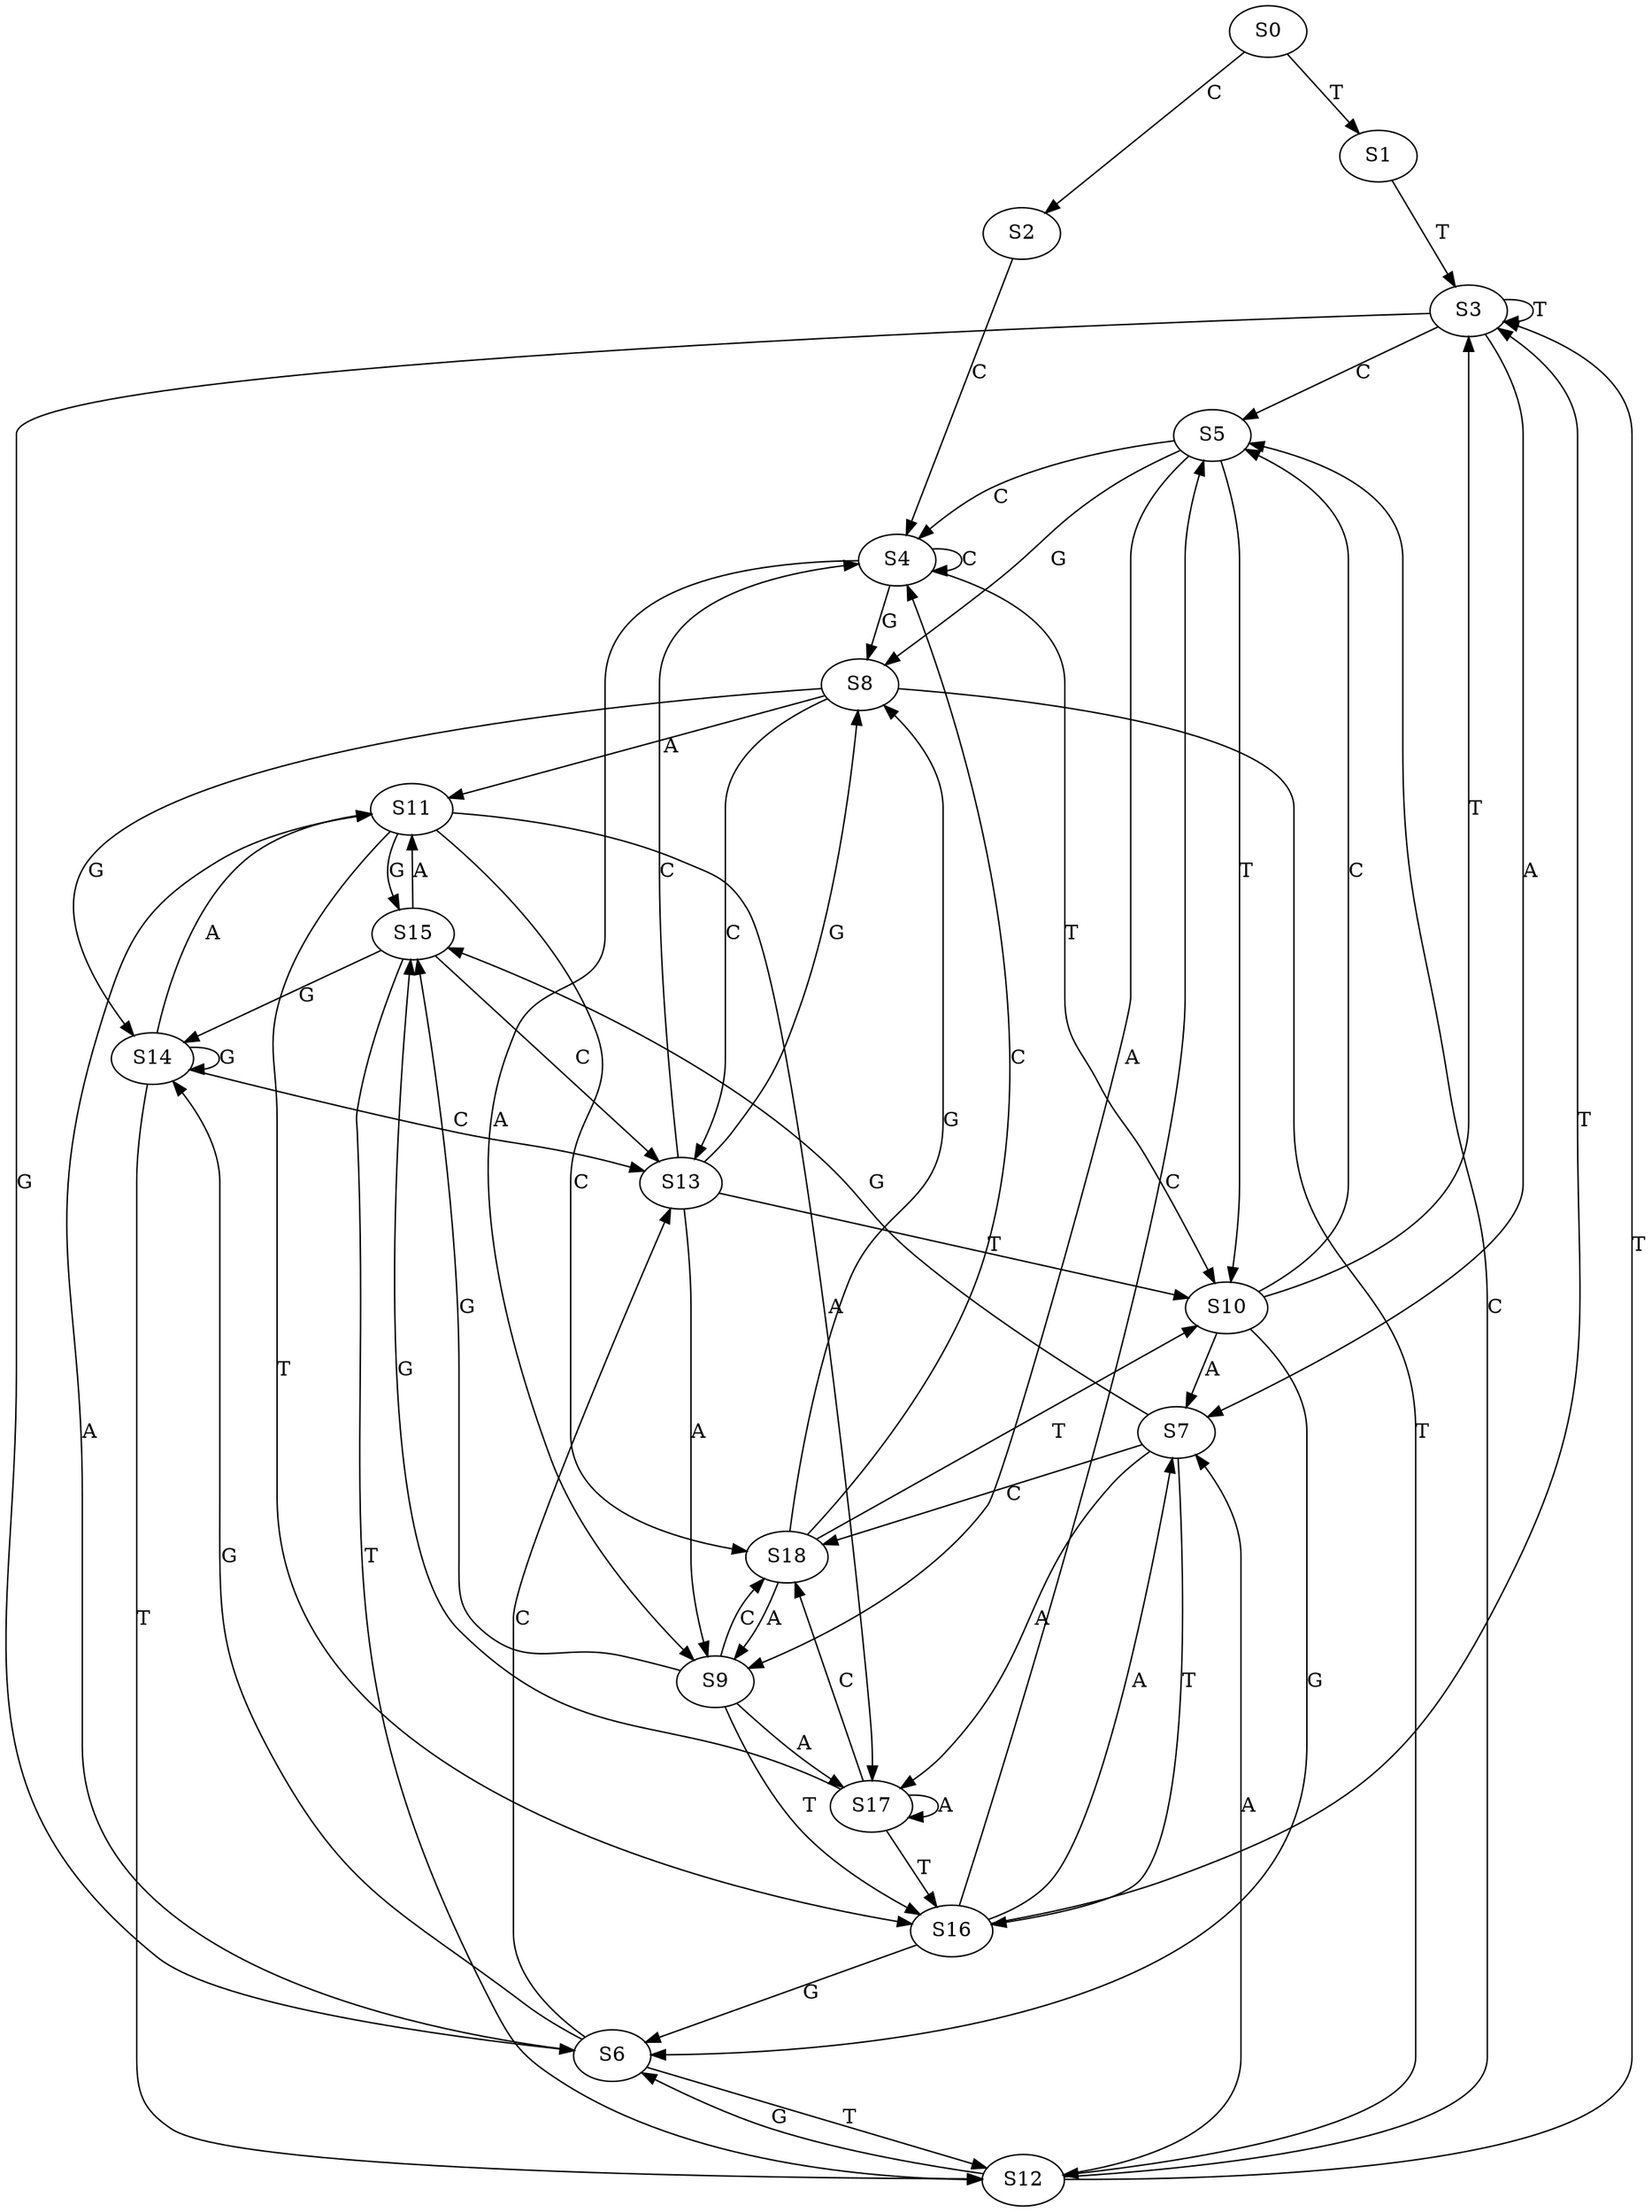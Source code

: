 strict digraph  {
	S0 -> S1 [ label = T ];
	S0 -> S2 [ label = C ];
	S1 -> S3 [ label = T ];
	S2 -> S4 [ label = C ];
	S3 -> S5 [ label = C ];
	S3 -> S6 [ label = G ];
	S3 -> S3 [ label = T ];
	S3 -> S7 [ label = A ];
	S4 -> S8 [ label = G ];
	S4 -> S4 [ label = C ];
	S4 -> S9 [ label = A ];
	S4 -> S10 [ label = T ];
	S5 -> S10 [ label = T ];
	S5 -> S8 [ label = G ];
	S5 -> S4 [ label = C ];
	S5 -> S9 [ label = A ];
	S6 -> S11 [ label = A ];
	S6 -> S12 [ label = T ];
	S6 -> S13 [ label = C ];
	S6 -> S14 [ label = G ];
	S7 -> S15 [ label = G ];
	S7 -> S16 [ label = T ];
	S7 -> S17 [ label = A ];
	S7 -> S18 [ label = C ];
	S8 -> S14 [ label = G ];
	S8 -> S12 [ label = T ];
	S8 -> S11 [ label = A ];
	S8 -> S13 [ label = C ];
	S9 -> S15 [ label = G ];
	S9 -> S16 [ label = T ];
	S9 -> S18 [ label = C ];
	S9 -> S17 [ label = A ];
	S10 -> S6 [ label = G ];
	S10 -> S5 [ label = C ];
	S10 -> S7 [ label = A ];
	S10 -> S3 [ label = T ];
	S11 -> S15 [ label = G ];
	S11 -> S17 [ label = A ];
	S11 -> S18 [ label = C ];
	S11 -> S16 [ label = T ];
	S12 -> S7 [ label = A ];
	S12 -> S5 [ label = C ];
	S12 -> S6 [ label = G ];
	S12 -> S3 [ label = T ];
	S13 -> S4 [ label = C ];
	S13 -> S10 [ label = T ];
	S13 -> S8 [ label = G ];
	S13 -> S9 [ label = A ];
	S14 -> S11 [ label = A ];
	S14 -> S12 [ label = T ];
	S14 -> S14 [ label = G ];
	S14 -> S13 [ label = C ];
	S15 -> S12 [ label = T ];
	S15 -> S14 [ label = G ];
	S15 -> S11 [ label = A ];
	S15 -> S13 [ label = C ];
	S16 -> S7 [ label = A ];
	S16 -> S5 [ label = C ];
	S16 -> S3 [ label = T ];
	S16 -> S6 [ label = G ];
	S17 -> S16 [ label = T ];
	S17 -> S18 [ label = C ];
	S17 -> S15 [ label = G ];
	S17 -> S17 [ label = A ];
	S18 -> S9 [ label = A ];
	S18 -> S10 [ label = T ];
	S18 -> S4 [ label = C ];
	S18 -> S8 [ label = G ];
}
